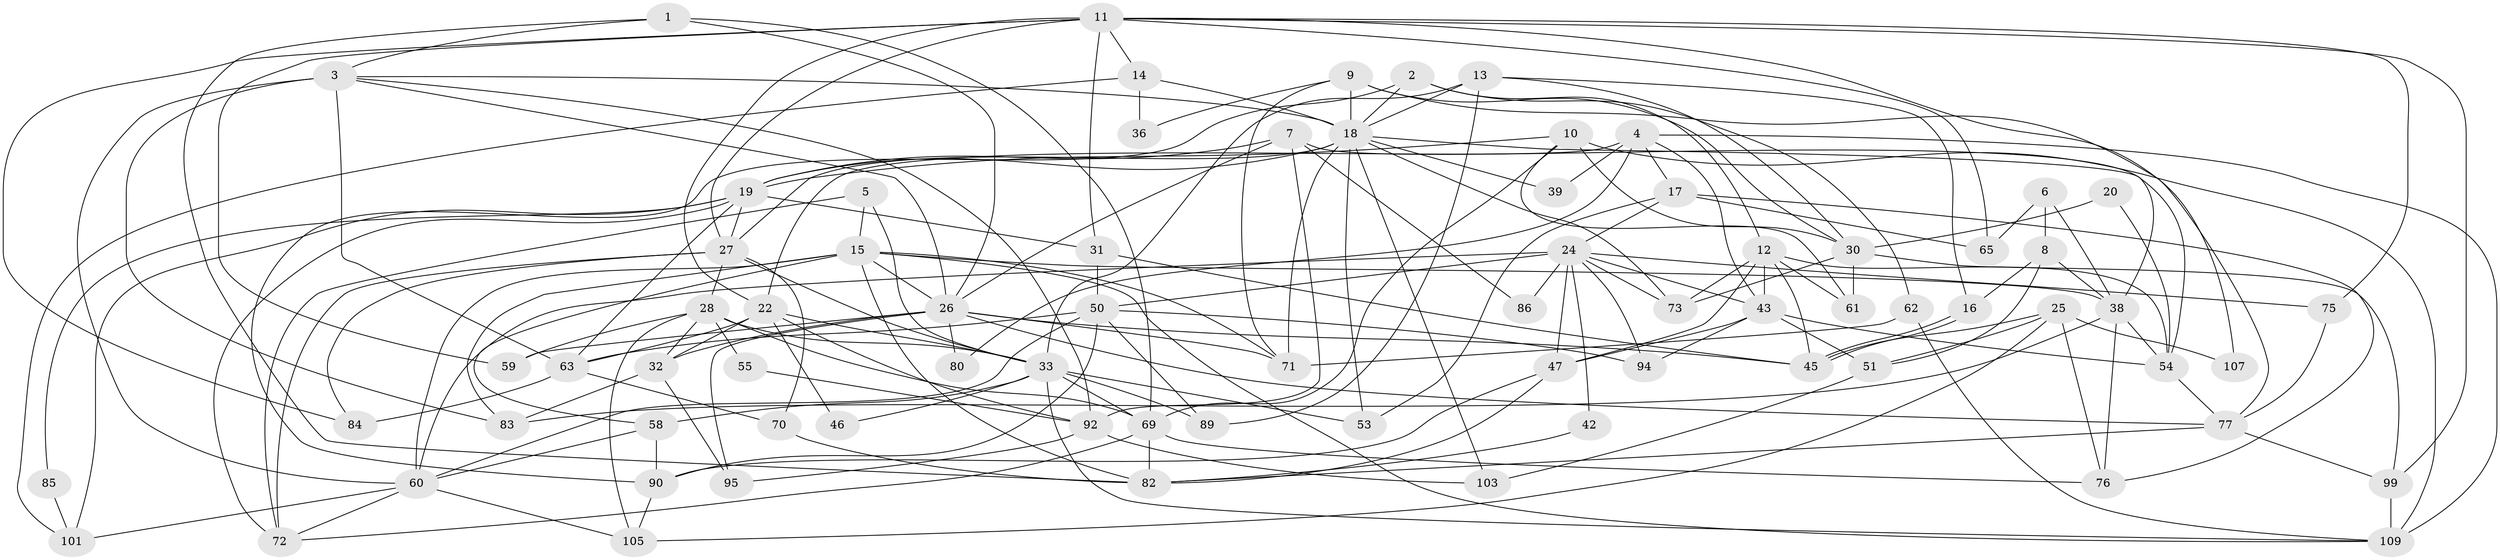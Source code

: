 // original degree distribution, {2: 0.19130434782608696, 4: 0.22608695652173913, 3: 0.26956521739130435, 5: 0.14782608695652175, 9: 0.017391304347826087, 8: 0.034782608695652174, 6: 0.06086956521739131, 7: 0.05217391304347826}
// Generated by graph-tools (version 1.1) at 2025/41/03/06/25 10:41:58]
// undirected, 75 vertices, 187 edges
graph export_dot {
graph [start="1"]
  node [color=gray90,style=filled];
  1 [super="+100"];
  2;
  3 [super="+98"];
  4 [super="+48"];
  5;
  6;
  7 [super="+21"];
  8;
  9 [super="+29"];
  10 [super="+56"];
  11 [super="+40"];
  12 [super="+37"];
  13 [super="+44"];
  14 [super="+41"];
  15 [super="+97"];
  16;
  17 [super="+91"];
  18 [super="+64"];
  19 [super="+67"];
  20;
  22 [super="+23"];
  24 [super="+114"];
  25 [super="+74"];
  26 [super="+35"];
  27 [super="+57"];
  28 [super="+66"];
  30 [super="+34"];
  31;
  32 [super="+110"];
  33 [super="+52"];
  36;
  38 [super="+49"];
  39;
  42;
  43 [super="+87"];
  45;
  46;
  47;
  50 [super="+81"];
  51;
  53;
  54 [super="+78"];
  55;
  58;
  59;
  60 [super="+102"];
  61;
  62 [super="+68"];
  63 [super="+88"];
  65;
  69 [super="+112"];
  70 [super="+108"];
  71;
  72 [super="+79"];
  73 [super="+106"];
  75;
  76;
  77 [super="+104"];
  80;
  82 [super="+93"];
  83;
  84;
  85;
  86;
  89;
  90 [super="+115"];
  92 [super="+96"];
  94;
  95;
  99;
  101;
  103 [super="+111"];
  105;
  107;
  109 [super="+113"];
  1 -- 82;
  1 -- 26;
  1 -- 3;
  1 -- 69;
  2 -- 12;
  2 -- 18;
  2 -- 62;
  2 -- 90;
  3 -- 26;
  3 -- 63;
  3 -- 18;
  3 -- 83;
  3 -- 60;
  3 -- 92;
  4 -- 43;
  4 -- 22;
  4 -- 80;
  4 -- 39;
  4 -- 109;
  4 -- 17;
  5 -- 33;
  5 -- 15;
  5 -- 72;
  6 -- 65;
  6 -- 8;
  6 -- 38;
  7 -- 86;
  7 -- 92;
  7 -- 19;
  7 -- 54;
  7 -- 26;
  8 -- 16;
  8 -- 51;
  8 -- 38;
  9 -- 18;
  9 -- 30;
  9 -- 77;
  9 -- 36;
  9 -- 71;
  10 -- 109 [weight=2];
  10 -- 19;
  10 -- 61;
  10 -- 30;
  10 -- 69;
  11 -- 84;
  11 -- 27;
  11 -- 65;
  11 -- 99;
  11 -- 107;
  11 -- 59;
  11 -- 75;
  11 -- 31;
  11 -- 22;
  11 -- 14;
  12 -- 47;
  12 -- 73;
  12 -- 61;
  12 -- 54;
  12 -- 43;
  12 -- 45;
  13 -- 30;
  13 -- 16;
  13 -- 18;
  13 -- 33;
  13 -- 89;
  14 -- 18;
  14 -- 36;
  14 -- 101;
  15 -- 60;
  15 -- 83;
  15 -- 26;
  15 -- 109;
  15 -- 71;
  15 -- 58;
  15 -- 38;
  15 -- 82;
  16 -- 45;
  16 -- 45;
  17 -- 53;
  17 -- 24;
  17 -- 76;
  17 -- 65;
  18 -- 53;
  18 -- 71;
  18 -- 19;
  18 -- 38;
  18 -- 39;
  18 -- 27;
  18 -- 103;
  18 -- 73;
  19 -- 31;
  19 -- 85;
  19 -- 101;
  19 -- 63;
  19 -- 72;
  19 -- 27;
  20 -- 30;
  20 -- 54;
  22 -- 63;
  22 -- 33;
  22 -- 46;
  22 -- 92;
  22 -- 32;
  24 -- 50;
  24 -- 60;
  24 -- 86;
  24 -- 94;
  24 -- 43;
  24 -- 42;
  24 -- 75;
  24 -- 47;
  24 -- 73;
  25 -- 45;
  25 -- 105;
  25 -- 107;
  25 -- 51;
  25 -- 76;
  26 -- 59;
  26 -- 95;
  26 -- 32;
  26 -- 80;
  26 -- 71;
  26 -- 45;
  26 -- 77;
  27 -- 84;
  27 -- 33;
  27 -- 70;
  27 -- 72;
  27 -- 28;
  28 -- 33;
  28 -- 32;
  28 -- 105;
  28 -- 69;
  28 -- 55;
  28 -- 59;
  30 -- 73;
  30 -- 99;
  30 -- 61;
  31 -- 45;
  31 -- 50;
  32 -- 83;
  32 -- 95;
  33 -- 109;
  33 -- 46;
  33 -- 53;
  33 -- 89;
  33 -- 58;
  33 -- 69;
  38 -- 76;
  38 -- 54;
  38 -- 83;
  42 -- 82;
  43 -- 47;
  43 -- 51;
  43 -- 94;
  43 -- 54;
  47 -- 90;
  47 -- 82;
  50 -- 60;
  50 -- 89;
  50 -- 90;
  50 -- 94;
  50 -- 63;
  51 -- 103;
  54 -- 77;
  55 -- 92;
  58 -- 60;
  58 -- 90;
  60 -- 105;
  60 -- 101;
  60 -- 72;
  62 -- 109;
  62 -- 71;
  63 -- 84;
  63 -- 70;
  69 -- 82;
  69 -- 72;
  69 -- 76;
  70 -- 82;
  75 -- 77;
  77 -- 99;
  77 -- 82;
  85 -- 101;
  90 -- 105;
  92 -- 103;
  92 -- 95;
  99 -- 109;
}
